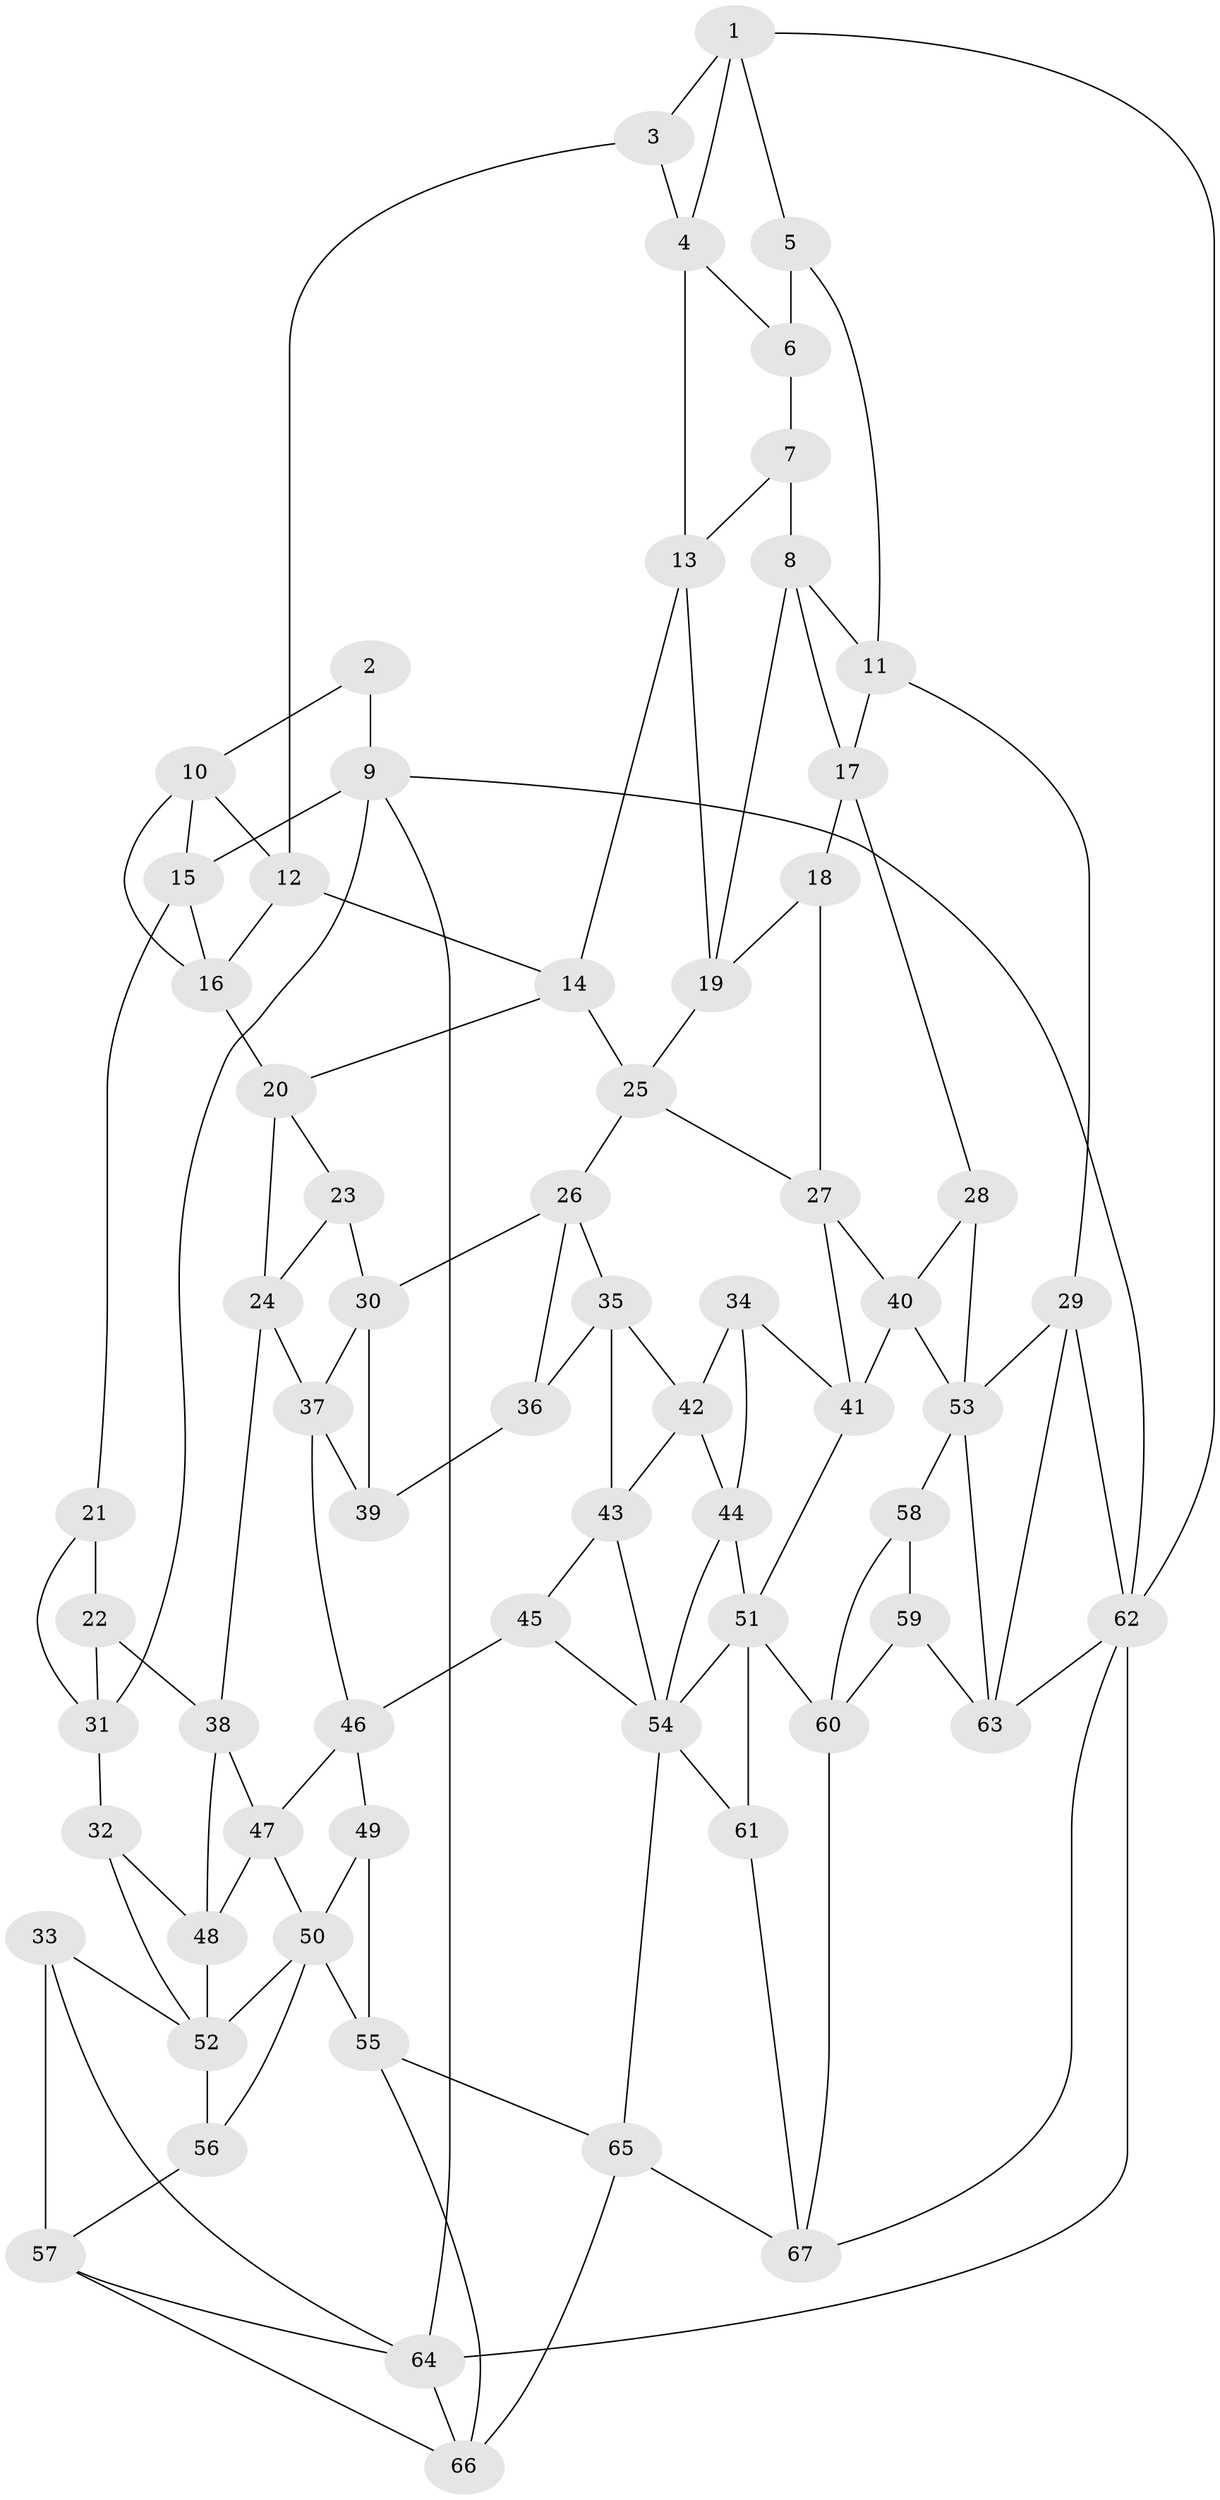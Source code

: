 // original degree distribution, {3: 0.014925373134328358, 4: 0.2537313432835821, 6: 0.23880597014925373, 5: 0.4925373134328358}
// Generated by graph-tools (version 1.1) at 2025/27/03/09/25 03:27:15]
// undirected, 67 vertices, 128 edges
graph export_dot {
graph [start="1"]
  node [color=gray90,style=filled];
  1;
  2;
  3;
  4;
  5;
  6;
  7;
  8;
  9;
  10;
  11;
  12;
  13;
  14;
  15;
  16;
  17;
  18;
  19;
  20;
  21;
  22;
  23;
  24;
  25;
  26;
  27;
  28;
  29;
  30;
  31;
  32;
  33;
  34;
  35;
  36;
  37;
  38;
  39;
  40;
  41;
  42;
  43;
  44;
  45;
  46;
  47;
  48;
  49;
  50;
  51;
  52;
  53;
  54;
  55;
  56;
  57;
  58;
  59;
  60;
  61;
  62;
  63;
  64;
  65;
  66;
  67;
  1 -- 3 [weight=2.0];
  1 -- 4 [weight=1.0];
  1 -- 5 [weight=1.0];
  1 -- 62 [weight=1.0];
  2 -- 9 [weight=1.0];
  2 -- 10 [weight=1.0];
  3 -- 4 [weight=1.0];
  3 -- 12 [weight=1.0];
  4 -- 6 [weight=1.0];
  4 -- 13 [weight=1.0];
  5 -- 6 [weight=2.0];
  5 -- 11 [weight=1.0];
  6 -- 7 [weight=1.0];
  7 -- 8 [weight=1.0];
  7 -- 13 [weight=1.0];
  8 -- 11 [weight=1.0];
  8 -- 17 [weight=1.0];
  8 -- 19 [weight=1.0];
  9 -- 15 [weight=1.0];
  9 -- 31 [weight=1.0];
  9 -- 62 [weight=1.0];
  9 -- 64 [weight=1.0];
  10 -- 12 [weight=1.0];
  10 -- 15 [weight=1.0];
  10 -- 16 [weight=1.0];
  11 -- 17 [weight=1.0];
  11 -- 29 [weight=1.0];
  12 -- 14 [weight=1.0];
  12 -- 16 [weight=1.0];
  13 -- 14 [weight=1.0];
  13 -- 19 [weight=1.0];
  14 -- 20 [weight=1.0];
  14 -- 25 [weight=1.0];
  15 -- 16 [weight=1.0];
  15 -- 21 [weight=1.0];
  16 -- 20 [weight=1.0];
  17 -- 18 [weight=1.0];
  17 -- 28 [weight=1.0];
  18 -- 19 [weight=1.0];
  18 -- 27 [weight=1.0];
  19 -- 25 [weight=1.0];
  20 -- 23 [weight=1.0];
  20 -- 24 [weight=1.0];
  21 -- 22 [weight=2.0];
  21 -- 31 [weight=1.0];
  22 -- 31 [weight=1.0];
  22 -- 38 [weight=1.0];
  23 -- 24 [weight=1.0];
  23 -- 30 [weight=1.0];
  24 -- 37 [weight=1.0];
  24 -- 38 [weight=1.0];
  25 -- 26 [weight=1.0];
  25 -- 27 [weight=1.0];
  26 -- 30 [weight=1.0];
  26 -- 35 [weight=1.0];
  26 -- 36 [weight=1.0];
  27 -- 40 [weight=1.0];
  27 -- 41 [weight=1.0];
  28 -- 40 [weight=1.0];
  28 -- 53 [weight=1.0];
  29 -- 53 [weight=1.0];
  29 -- 62 [weight=1.0];
  29 -- 63 [weight=1.0];
  30 -- 37 [weight=1.0];
  30 -- 39 [weight=1.0];
  31 -- 32 [weight=1.0];
  32 -- 48 [weight=1.0];
  32 -- 52 [weight=1.0];
  33 -- 52 [weight=1.0];
  33 -- 57 [weight=1.0];
  33 -- 64 [weight=1.0];
  34 -- 41 [weight=1.0];
  34 -- 42 [weight=1.0];
  34 -- 44 [weight=1.0];
  35 -- 36 [weight=1.0];
  35 -- 42 [weight=1.0];
  35 -- 43 [weight=1.0];
  36 -- 39 [weight=2.0];
  37 -- 39 [weight=1.0];
  37 -- 46 [weight=1.0];
  38 -- 47 [weight=1.0];
  38 -- 48 [weight=1.0];
  40 -- 41 [weight=1.0];
  40 -- 53 [weight=1.0];
  41 -- 51 [weight=1.0];
  42 -- 43 [weight=1.0];
  42 -- 44 [weight=1.0];
  43 -- 45 [weight=1.0];
  43 -- 54 [weight=1.0];
  44 -- 51 [weight=1.0];
  44 -- 54 [weight=1.0];
  45 -- 46 [weight=1.0];
  45 -- 54 [weight=1.0];
  46 -- 47 [weight=1.0];
  46 -- 49 [weight=1.0];
  47 -- 48 [weight=1.0];
  47 -- 50 [weight=1.0];
  48 -- 52 [weight=1.0];
  49 -- 50 [weight=2.0];
  49 -- 55 [weight=1.0];
  50 -- 52 [weight=1.0];
  50 -- 55 [weight=1.0];
  50 -- 56 [weight=1.0];
  51 -- 54 [weight=1.0];
  51 -- 60 [weight=1.0];
  51 -- 61 [weight=2.0];
  52 -- 56 [weight=1.0];
  53 -- 58 [weight=2.0];
  53 -- 63 [weight=1.0];
  54 -- 61 [weight=1.0];
  54 -- 65 [weight=1.0];
  55 -- 65 [weight=1.0];
  55 -- 66 [weight=1.0];
  56 -- 57 [weight=1.0];
  57 -- 64 [weight=1.0];
  57 -- 66 [weight=1.0];
  58 -- 59 [weight=1.0];
  58 -- 60 [weight=1.0];
  59 -- 60 [weight=1.0];
  59 -- 63 [weight=1.0];
  60 -- 67 [weight=1.0];
  61 -- 67 [weight=1.0];
  62 -- 63 [weight=1.0];
  62 -- 64 [weight=1.0];
  62 -- 67 [weight=1.0];
  64 -- 66 [weight=1.0];
  65 -- 66 [weight=1.0];
  65 -- 67 [weight=1.0];
}
